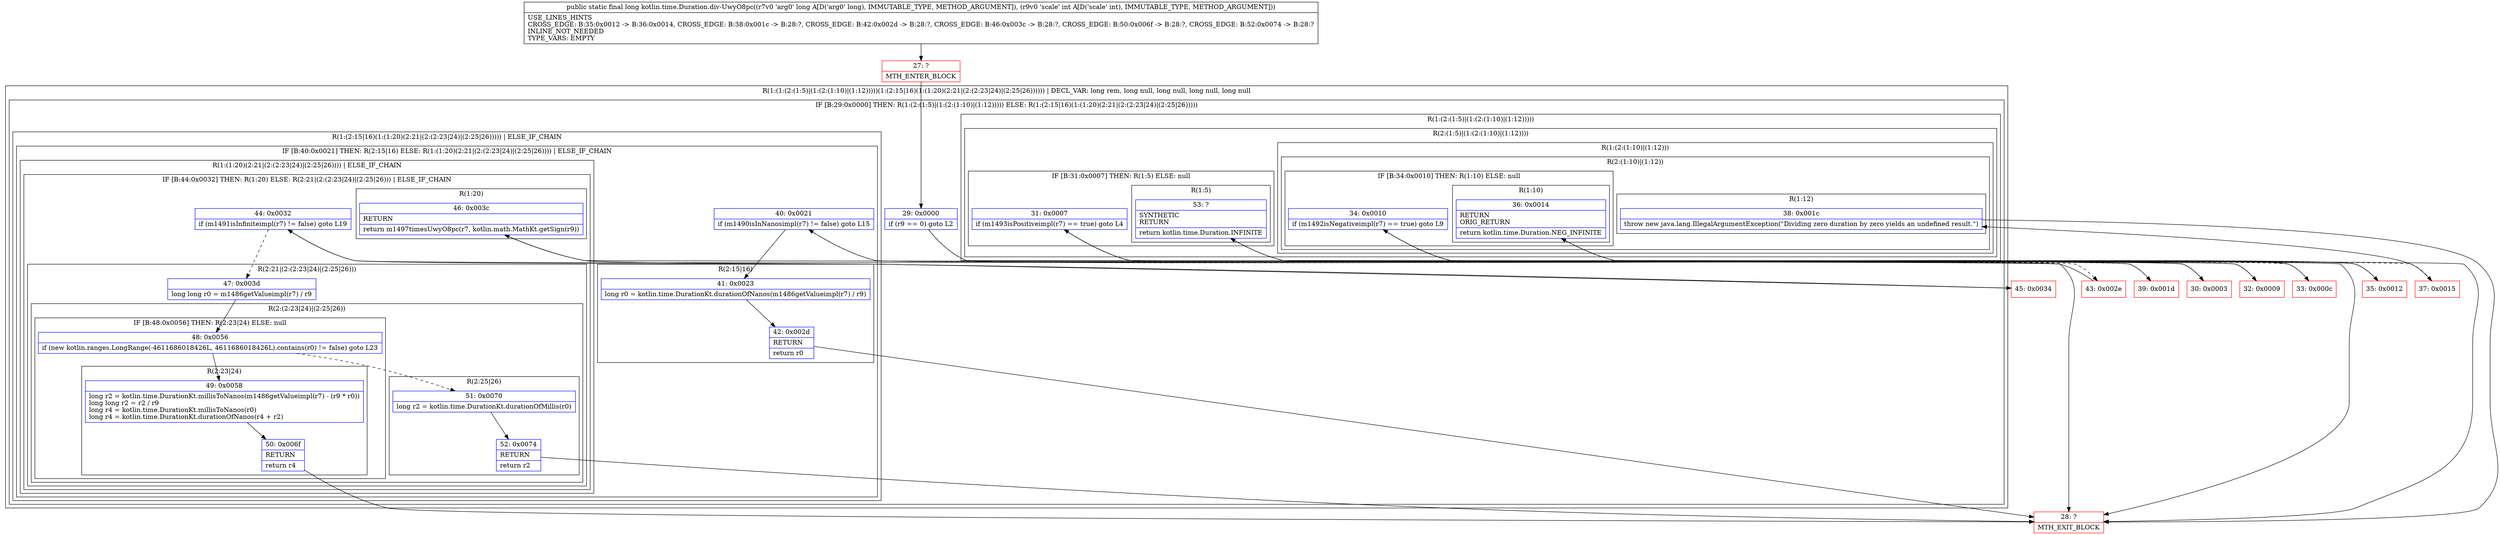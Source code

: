 digraph "CFG forkotlin.time.Duration.div\-UwyO8pc(JI)J" {
subgraph cluster_Region_1814265354 {
label = "R(1:(1:(2:(1:5)|(1:(2:(1:10)|(1:12)))))(1:(2:15|16)(1:(1:20)(2:21|(2:(2:23|24)|(2:25|26)))))) | DECL_VAR: long rem, long null, long null, long null, long null\l";
node [shape=record,color=blue];
subgraph cluster_IfRegion_1392663087 {
label = "IF [B:29:0x0000] THEN: R(1:(2:(1:5)|(1:(2:(1:10)|(1:12))))) ELSE: R(1:(2:15|16)(1:(1:20)(2:21|(2:(2:23|24)|(2:25|26)))))";
node [shape=record,color=blue];
Node_29 [shape=record,label="{29\:\ 0x0000|if (r9 == 0) goto L2\l}"];
subgraph cluster_Region_2033383503 {
label = "R(1:(2:(1:5)|(1:(2:(1:10)|(1:12)))))";
node [shape=record,color=blue];
subgraph cluster_Region_2035331058 {
label = "R(2:(1:5)|(1:(2:(1:10)|(1:12))))";
node [shape=record,color=blue];
subgraph cluster_IfRegion_242507260 {
label = "IF [B:31:0x0007] THEN: R(1:5) ELSE: null";
node [shape=record,color=blue];
Node_31 [shape=record,label="{31\:\ 0x0007|if (m1493isPositiveimpl(r7) == true) goto L4\l}"];
subgraph cluster_Region_1332133183 {
label = "R(1:5)";
node [shape=record,color=blue];
Node_53 [shape=record,label="{53\:\ ?|SYNTHETIC\lRETURN\l|return kotlin.time.Duration.INFINITE\l}"];
}
}
subgraph cluster_Region_569951260 {
label = "R(1:(2:(1:10)|(1:12)))";
node [shape=record,color=blue];
subgraph cluster_Region_1563152622 {
label = "R(2:(1:10)|(1:12))";
node [shape=record,color=blue];
subgraph cluster_IfRegion_1906109706 {
label = "IF [B:34:0x0010] THEN: R(1:10) ELSE: null";
node [shape=record,color=blue];
Node_34 [shape=record,label="{34\:\ 0x0010|if (m1492isNegativeimpl(r7) == true) goto L9\l}"];
subgraph cluster_Region_191445315 {
label = "R(1:10)";
node [shape=record,color=blue];
Node_36 [shape=record,label="{36\:\ 0x0014|RETURN\lORIG_RETURN\l|return kotlin.time.Duration.NEG_INFINITE\l}"];
}
}
subgraph cluster_Region_1817629718 {
label = "R(1:12)";
node [shape=record,color=blue];
Node_38 [shape=record,label="{38\:\ 0x001c|throw new java.lang.IllegalArgumentException(\"Dividing zero duration by zero yields an undefined result.\")\l}"];
}
}
}
}
}
subgraph cluster_Region_1870255570 {
label = "R(1:(2:15|16)(1:(1:20)(2:21|(2:(2:23|24)|(2:25|26))))) | ELSE_IF_CHAIN\l";
node [shape=record,color=blue];
subgraph cluster_IfRegion_2040234378 {
label = "IF [B:40:0x0021] THEN: R(2:15|16) ELSE: R(1:(1:20)(2:21|(2:(2:23|24)|(2:25|26)))) | ELSE_IF_CHAIN\l";
node [shape=record,color=blue];
Node_40 [shape=record,label="{40\:\ 0x0021|if (m1490isInNanosimpl(r7) != false) goto L15\l}"];
subgraph cluster_Region_599850314 {
label = "R(2:15|16)";
node [shape=record,color=blue];
Node_41 [shape=record,label="{41\:\ 0x0023|long r0 = kotlin.time.DurationKt.durationOfNanos(m1486getValueimpl(r7) \/ r9)\l}"];
Node_42 [shape=record,label="{42\:\ 0x002d|RETURN\l|return r0\l}"];
}
subgraph cluster_Region_1006247131 {
label = "R(1:(1:20)(2:21|(2:(2:23|24)|(2:25|26)))) | ELSE_IF_CHAIN\l";
node [shape=record,color=blue];
subgraph cluster_IfRegion_1641449942 {
label = "IF [B:44:0x0032] THEN: R(1:20) ELSE: R(2:21|(2:(2:23|24)|(2:25|26))) | ELSE_IF_CHAIN\l";
node [shape=record,color=blue];
Node_44 [shape=record,label="{44\:\ 0x0032|if (m1491isInfiniteimpl(r7) != false) goto L19\l}"];
subgraph cluster_Region_1075840891 {
label = "R(1:20)";
node [shape=record,color=blue];
Node_46 [shape=record,label="{46\:\ 0x003c|RETURN\l|return m1497timesUwyO8pc(r7, kotlin.math.MathKt.getSign(r9))\l}"];
}
subgraph cluster_Region_438263044 {
label = "R(2:21|(2:(2:23|24)|(2:25|26)))";
node [shape=record,color=blue];
Node_47 [shape=record,label="{47\:\ 0x003d|long long r0 = m1486getValueimpl(r7) \/ r9\l}"];
subgraph cluster_Region_1704089892 {
label = "R(2:(2:23|24)|(2:25|26))";
node [shape=record,color=blue];
subgraph cluster_IfRegion_2122710786 {
label = "IF [B:48:0x0056] THEN: R(2:23|24) ELSE: null";
node [shape=record,color=blue];
Node_48 [shape=record,label="{48\:\ 0x0056|if (new kotlin.ranges.LongRange(\-4611686018426L, 4611686018426L).contains(r0) != false) goto L23\l}"];
subgraph cluster_Region_375665299 {
label = "R(2:23|24)";
node [shape=record,color=blue];
Node_49 [shape=record,label="{49\:\ 0x0058|long r2 = kotlin.time.DurationKt.millisToNanos(m1486getValueimpl(r7) \- (r9 * r0))\llong long r2 = r2 \/ r9\llong r4 = kotlin.time.DurationKt.millisToNanos(r0)\llong r4 = kotlin.time.DurationKt.durationOfNanos(r4 + r2)\l}"];
Node_50 [shape=record,label="{50\:\ 0x006f|RETURN\l|return r4\l}"];
}
}
subgraph cluster_Region_1129807705 {
label = "R(2:25|26)";
node [shape=record,color=blue];
Node_51 [shape=record,label="{51\:\ 0x0070|long r2 = kotlin.time.DurationKt.durationOfMillis(r0)\l}"];
Node_52 [shape=record,label="{52\:\ 0x0074|RETURN\l|return r2\l}"];
}
}
}
}
}
}
}
}
}
Node_27 [shape=record,color=red,label="{27\:\ ?|MTH_ENTER_BLOCK\l}"];
Node_30 [shape=record,color=red,label="{30\:\ 0x0003}"];
Node_32 [shape=record,color=red,label="{32\:\ 0x0009}"];
Node_28 [shape=record,color=red,label="{28\:\ ?|MTH_EXIT_BLOCK\l}"];
Node_33 [shape=record,color=red,label="{33\:\ 0x000c}"];
Node_35 [shape=record,color=red,label="{35\:\ 0x0012}"];
Node_37 [shape=record,color=red,label="{37\:\ 0x0015}"];
Node_39 [shape=record,color=red,label="{39\:\ 0x001d}"];
Node_43 [shape=record,color=red,label="{43\:\ 0x002e}"];
Node_45 [shape=record,color=red,label="{45\:\ 0x0034}"];
MethodNode[shape=record,label="{public static final long kotlin.time.Duration.div\-UwyO8pc((r7v0 'arg0' long A[D('arg0' long), IMMUTABLE_TYPE, METHOD_ARGUMENT]), (r9v0 'scale' int A[D('scale' int), IMMUTABLE_TYPE, METHOD_ARGUMENT]))  | USE_LINES_HINTS\lCROSS_EDGE: B:35:0x0012 \-\> B:36:0x0014, CROSS_EDGE: B:38:0x001c \-\> B:28:?, CROSS_EDGE: B:42:0x002d \-\> B:28:?, CROSS_EDGE: B:46:0x003c \-\> B:28:?, CROSS_EDGE: B:50:0x006f \-\> B:28:?, CROSS_EDGE: B:52:0x0074 \-\> B:28:?\lINLINE_NOT_NEEDED\lTYPE_VARS: EMPTY\l}"];
MethodNode -> Node_27;Node_29 -> Node_30;
Node_29 -> Node_39[style=dashed];
Node_31 -> Node_32;
Node_31 -> Node_33[style=dashed];
Node_53 -> Node_28;
Node_34 -> Node_35;
Node_34 -> Node_37[style=dashed];
Node_36 -> Node_28;
Node_38 -> Node_28;
Node_40 -> Node_41;
Node_40 -> Node_43[style=dashed];
Node_41 -> Node_42;
Node_42 -> Node_28;
Node_44 -> Node_45;
Node_44 -> Node_47[style=dashed];
Node_46 -> Node_28;
Node_47 -> Node_48;
Node_48 -> Node_49;
Node_48 -> Node_51[style=dashed];
Node_49 -> Node_50;
Node_50 -> Node_28;
Node_51 -> Node_52;
Node_52 -> Node_28;
Node_27 -> Node_29;
Node_30 -> Node_31;
Node_32 -> Node_53;
Node_33 -> Node_34;
Node_35 -> Node_36;
Node_37 -> Node_38;
Node_39 -> Node_40;
Node_43 -> Node_44;
Node_45 -> Node_46;
}

